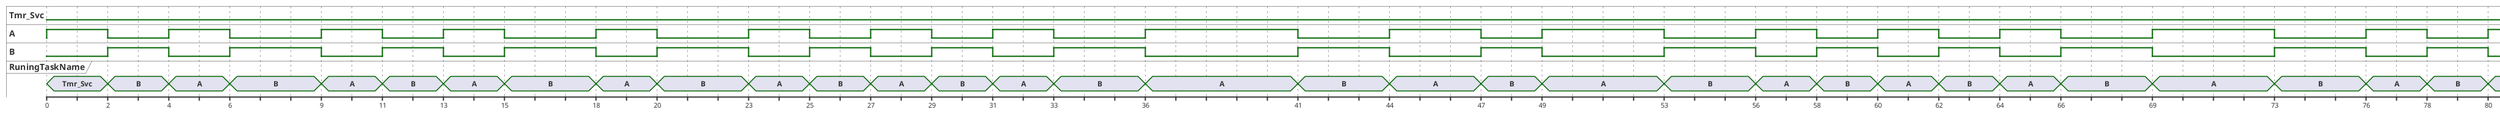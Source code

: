 @startuml
binary "Tmr_Svc" as Tmr_Svc
binary "A" as A
binary "B" as B
concise "RuningTaskName" as RuningTaskName

@0
Tmr_Svc is high
RuningTaskName is Tmr_Svc
Tmr_Svc is low
A is high
RuningTaskName is A
A is low
B is high
RuningTaskName is B
B is low
A is high
RuningTaskName is A

@2
A is low
B is high
RuningTaskName is B

@4
B is low
A is high
RuningTaskName is A

@6
A is low
B is high
RuningTaskName is B

@9
B is low
A is high
RuningTaskName is A

@11
A is low
B is high
RuningTaskName is B

@13
B is low
A is high
RuningTaskName is A

@15
A is low
B is high
RuningTaskName is B

@18
B is low
A is high
RuningTaskName is A

@20
A is low
B is high
RuningTaskName is B

@23
B is low
A is high
RuningTaskName is A

@25
A is low
B is high
RuningTaskName is B

@27
B is low
A is high
RuningTaskName is A

@29
A is low
B is high
RuningTaskName is B

@31
B is low
A is high
RuningTaskName is A

@33
A is low
B is high
RuningTaskName is B

@36
B is low
A is high
RuningTaskName is A

@41
A is low
B is high
RuningTaskName is B

@44
B is low
A is high
RuningTaskName is A

@47
A is low
B is high
RuningTaskName is B

@49
B is low
A is high
RuningTaskName is A

@53
A is low
B is high
RuningTaskName is B

@56
B is low
A is high
RuningTaskName is A

@58
A is low
B is high
RuningTaskName is B

@60
B is low
A is high
RuningTaskName is A

@62
A is low
B is high
RuningTaskName is B

@64
B is low
A is high
RuningTaskName is A

@66
A is low
B is high
RuningTaskName is B

@69
B is low
A is high
RuningTaskName is A

@73
A is low
B is high
RuningTaskName is B

@76
B is low
A is high
RuningTaskName is A

@78
A is low
B is high
RuningTaskName is B

@80
B is low
A is high
RuningTaskName is A

@83
A is low
B is high
RuningTaskName is B

@85
B is low
A is high
RuningTaskName is A

@87
A is low
B is high
RuningTaskName is B

@89
B is low
A is high
RuningTaskName is A

@91
A is low
B is high
RuningTaskName is B

@93
B is low
A is high
RuningTaskName is A

@95
A is low
B is high
RuningTaskName is B

@97
B is low
A is high
RuningTaskName is A

@100
A is low
B is high
RuningTaskName is B

@104
B is low
A is high
RuningTaskName is A
@enduml

